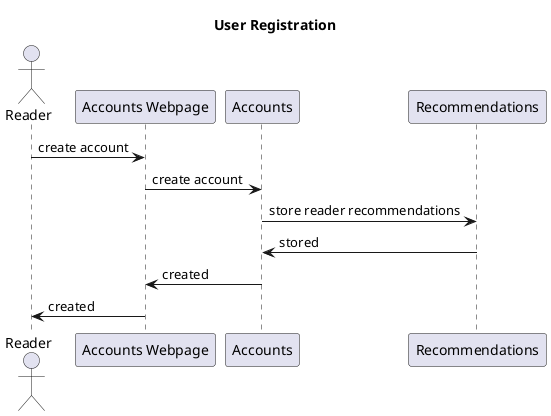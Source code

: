@startuml
title "User Registration"
actor "Reader" as reader
participant "Accounts Webpage" as accountWebpage
participant "Accounts" as accounts
participant "Recommendations" as recommendations

reader -> accountWebpage : create account
accountWebpage -> accounts : create account
accounts -> recommendations : store reader recommendations
recommendations -> accounts : stored
accounts -> accountWebpage : created
accountWebpage -> reader : created
@enduml